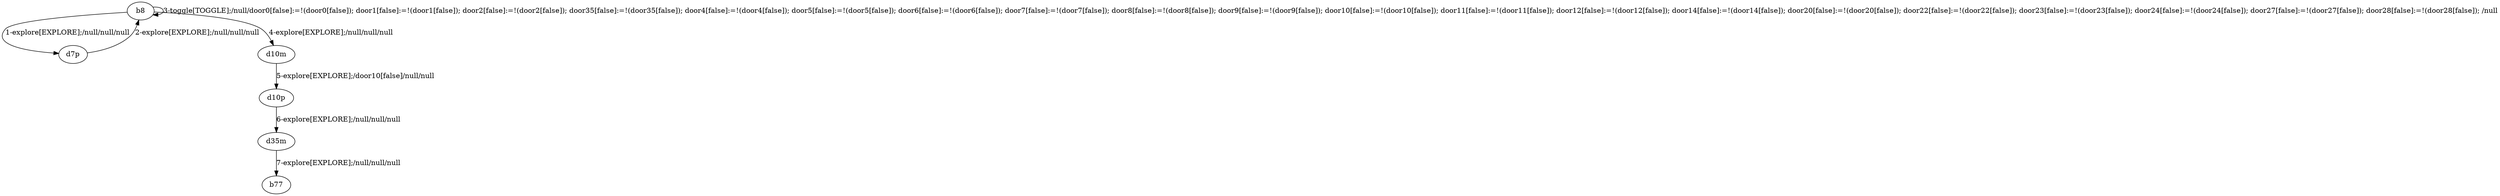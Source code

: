 # Total number of goals covered by this test: 2
# d10p --> d35m
# d35m --> b77

digraph g {
"b8" -> "d7p" [label = "1-explore[EXPLORE];/null/null/null"];
"d7p" -> "b8" [label = "2-explore[EXPLORE];/null/null/null"];
"b8" -> "b8" [label = "3-toggle[TOGGLE];/null/door0[false]:=!(door0[false]); door1[false]:=!(door1[false]); door2[false]:=!(door2[false]); door35[false]:=!(door35[false]); door4[false]:=!(door4[false]); door5[false]:=!(door5[false]); door6[false]:=!(door6[false]); door7[false]:=!(door7[false]); door8[false]:=!(door8[false]); door9[false]:=!(door9[false]); door10[false]:=!(door10[false]); door11[false]:=!(door11[false]); door12[false]:=!(door12[false]); door14[false]:=!(door14[false]); door20[false]:=!(door20[false]); door22[false]:=!(door22[false]); door23[false]:=!(door23[false]); door24[false]:=!(door24[false]); door27[false]:=!(door27[false]); door28[false]:=!(door28[false]); /null"];
"b8" -> "d10m" [label = "4-explore[EXPLORE];/null/null/null"];
"d10m" -> "d10p" [label = "5-explore[EXPLORE];/door10[false]/null/null"];
"d10p" -> "d35m" [label = "6-explore[EXPLORE];/null/null/null"];
"d35m" -> "b77" [label = "7-explore[EXPLORE];/null/null/null"];
}